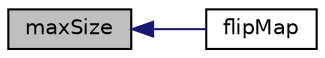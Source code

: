 digraph "maxSize"
{
  bgcolor="transparent";
  edge [fontname="Helvetica",fontsize="10",labelfontname="Helvetica",labelfontsize="10"];
  node [fontname="Helvetica",fontsize="10",shape=record];
  rankdir="LR";
  Node4535 [label="maxSize",height=0.2,width=0.4,color="black", fillcolor="grey75", style="filled", fontcolor="black"];
  Node4535 -> Node4536 [dir="back",color="midnightblue",fontsize="10",style="solid",fontname="Helvetica"];
  Node4536 [label="flipMap",height=0.2,width=0.4,color="black",URL="$a26585.html#a996e4df6a09881dbc50a7e1af0c65424"];
}
